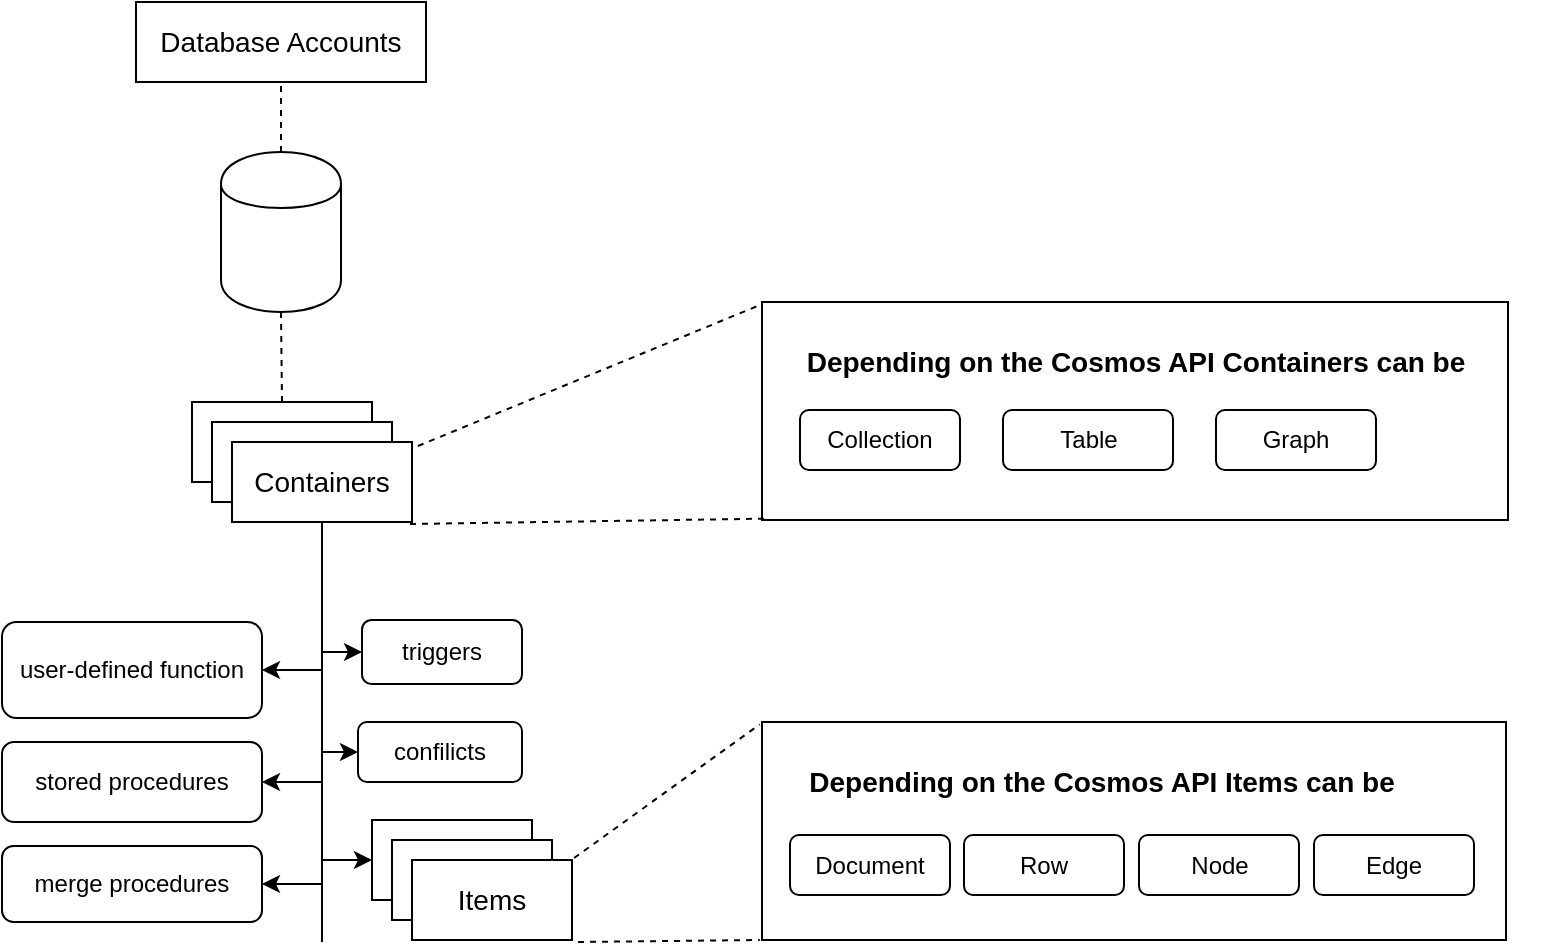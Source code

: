 <mxfile version="12.1.3" type="device" pages="1"><diagram id="UI_aruW3gboUpw8oPIZ9" name="Page-1"><mxGraphModel dx="1872" dy="667" grid="1" gridSize="10" guides="1" tooltips="1" connect="1" arrows="1" fold="1" page="1" pageScale="1" pageWidth="850" pageHeight="1100" math="0" shadow="0"><root><mxCell id="0"/><mxCell id="1" parent="0"/><mxCell id="bK72PjyiV4CKTZyDzxav-31" value="" style="rounded=0;whiteSpace=wrap;html=1;" parent="1" vertex="1"><mxGeometry x="420" y="500" width="372" height="109" as="geometry"/></mxCell><mxCell id="bK72PjyiV4CKTZyDzxav-30" value="" style="rounded=0;whiteSpace=wrap;html=1;" parent="1" vertex="1"><mxGeometry x="420" y="290" width="373" height="109" as="geometry"/></mxCell><mxCell id="bK72PjyiV4CKTZyDzxav-1" value="&lt;font style=&quot;font-size: 14px&quot;&gt;Database Accounts&lt;/font&gt;" style="rounded=0;whiteSpace=wrap;html=1;" parent="1" vertex="1"><mxGeometry x="107" y="140" width="145" height="40" as="geometry"/></mxCell><mxCell id="bK72PjyiV4CKTZyDzxav-3" value="Containers" style="rounded=0;whiteSpace=wrap;html=1;" parent="1" vertex="1"><mxGeometry x="135" y="340" width="90" height="40" as="geometry"/></mxCell><mxCell id="bK72PjyiV4CKTZyDzxav-4" value="" style="shape=cylinder;whiteSpace=wrap;html=1;boundedLbl=1;backgroundOutline=1;" parent="1" vertex="1"><mxGeometry x="149.5" y="215" width="60" height="80" as="geometry"/></mxCell><mxCell id="bK72PjyiV4CKTZyDzxav-5" value="Containers" style="rounded=0;whiteSpace=wrap;html=1;" parent="1" vertex="1"><mxGeometry x="145" y="350" width="90" height="40" as="geometry"/></mxCell><mxCell id="bK72PjyiV4CKTZyDzxav-6" value="&lt;font style=&quot;font-size: 14px&quot;&gt;Containers&lt;/font&gt;" style="rounded=0;whiteSpace=wrap;html=1;" parent="1" vertex="1"><mxGeometry x="155" y="360" width="90" height="40" as="geometry"/></mxCell><mxCell id="bK72PjyiV4CKTZyDzxav-8" value="Collection" style="rounded=1;whiteSpace=wrap;html=1;" parent="1" vertex="1"><mxGeometry x="439" y="344" width="80" height="30" as="geometry"/></mxCell><mxCell id="bK72PjyiV4CKTZyDzxav-9" value="Table" style="rounded=1;whiteSpace=wrap;html=1;" parent="1" vertex="1"><mxGeometry x="540.5" y="344" width="85" height="30" as="geometry"/></mxCell><mxCell id="bK72PjyiV4CKTZyDzxav-10" value="Graph" style="rounded=1;whiteSpace=wrap;html=1;" parent="1" vertex="1"><mxGeometry x="647" y="344" width="80" height="30" as="geometry"/></mxCell><mxCell id="bK72PjyiV4CKTZyDzxav-13" value="Document" style="rounded=1;whiteSpace=wrap;html=1;" parent="1" vertex="1"><mxGeometry x="434" y="556.5" width="80" height="30" as="geometry"/></mxCell><mxCell id="bK72PjyiV4CKTZyDzxav-14" value="Row" style="rounded=1;whiteSpace=wrap;html=1;" parent="1" vertex="1"><mxGeometry x="521" y="556.5" width="80" height="30" as="geometry"/></mxCell><mxCell id="bK72PjyiV4CKTZyDzxav-15" value="Node" style="rounded=1;whiteSpace=wrap;html=1;" parent="1" vertex="1"><mxGeometry x="608.5" y="556.5" width="80" height="30" as="geometry"/></mxCell><mxCell id="bK72PjyiV4CKTZyDzxav-16" value="Edge" style="rounded=1;whiteSpace=wrap;html=1;" parent="1" vertex="1"><mxGeometry x="696" y="556.5" width="80" height="30" as="geometry"/></mxCell><mxCell id="bK72PjyiV4CKTZyDzxav-28" value="&lt;b&gt;&lt;font style=&quot;font-size: 14px&quot;&gt;Depending on the Cosmos API Items can be&lt;/font&gt;&lt;/b&gt; " style="text;html=1;strokeColor=none;fillColor=none;align=center;verticalAlign=middle;whiteSpace=wrap;rounded=0;" parent="1" vertex="1"><mxGeometry x="420" y="520" width="340" height="20" as="geometry"/></mxCell><mxCell id="bK72PjyiV4CKTZyDzxav-21" value="&lt;b&gt;&lt;font style=&quot;font-size: 14px&quot;&gt;Depending on the Cosmos API Containers can be&lt;br&gt;&lt;/font&gt;&lt;/b&gt;" style="text;html=1;strokeColor=none;fillColor=none;align=center;verticalAlign=middle;whiteSpace=wrap;rounded=0;" parent="1" vertex="1"><mxGeometry x="393.5" y="310" width="426" height="20" as="geometry"/></mxCell><mxCell id="bK72PjyiV4CKTZyDzxav-35" value="stored procedures" style="rounded=1;whiteSpace=wrap;html=1;" parent="1" vertex="1"><mxGeometry x="40" y="510" width="130" height="40" as="geometry"/></mxCell><mxCell id="bK72PjyiV4CKTZyDzxav-36" value="user-defined function" style="rounded=1;whiteSpace=wrap;html=1;" parent="1" vertex="1"><mxGeometry x="40" y="450" width="130" height="48" as="geometry"/></mxCell><mxCell id="bK72PjyiV4CKTZyDzxav-37" value="merge procedures" style="rounded=1;whiteSpace=wrap;html=1;" parent="1" vertex="1"><mxGeometry x="40" y="562" width="130" height="38" as="geometry"/></mxCell><mxCell id="bK72PjyiV4CKTZyDzxav-38" value="triggers" style="rounded=1;whiteSpace=wrap;html=1;" parent="1" vertex="1"><mxGeometry x="220" y="449" width="80" height="32" as="geometry"/></mxCell><mxCell id="bK72PjyiV4CKTZyDzxav-39" value="&lt;div&gt;confilicts&lt;/div&gt;" style="rounded=1;whiteSpace=wrap;html=1;" parent="1" vertex="1"><mxGeometry x="218" y="500" width="82" height="30" as="geometry"/></mxCell><mxCell id="bK72PjyiV4CKTZyDzxav-41" value="&lt;div&gt;&lt;font style=&quot;font-size: 14px&quot;&gt;Items&lt;/font&gt;&lt;/div&gt;" style="rounded=0;whiteSpace=wrap;html=1;" parent="1" vertex="1"><mxGeometry x="225" y="549" width="80" height="40" as="geometry"/></mxCell><mxCell id="bK72PjyiV4CKTZyDzxav-42" value="&lt;div&gt;&lt;font style=&quot;font-size: 14px&quot;&gt;Items&lt;/font&gt;&lt;/div&gt;" style="rounded=0;whiteSpace=wrap;html=1;" parent="1" vertex="1"><mxGeometry x="235" y="559" width="80" height="40" as="geometry"/></mxCell><mxCell id="bK72PjyiV4CKTZyDzxav-43" value="&lt;div&gt;&lt;font style=&quot;font-size: 14px&quot;&gt;Items&lt;/font&gt;&lt;/div&gt;" style="rounded=0;whiteSpace=wrap;html=1;" parent="1" vertex="1"><mxGeometry x="245" y="569" width="80" height="40" as="geometry"/></mxCell><mxCell id="bK72PjyiV4CKTZyDzxav-44" value="" style="endArrow=none;html=1;entryX=0.5;entryY=1;entryDx=0;entryDy=0;" parent="1" target="bK72PjyiV4CKTZyDzxav-6" edge="1"><mxGeometry width="50" height="50" relative="1" as="geometry"><mxPoint x="200" y="610" as="sourcePoint"/><mxPoint x="100" y="640" as="targetPoint"/></mxGeometry></mxCell><mxCell id="bK72PjyiV4CKTZyDzxav-45" value="" style="endArrow=classic;html=1;entryX=0;entryY=0.5;entryDx=0;entryDy=0;" parent="1" target="bK72PjyiV4CKTZyDzxav-41" edge="1"><mxGeometry width="50" height="50" relative="1" as="geometry"><mxPoint x="200" y="569" as="sourcePoint"/><mxPoint x="100" y="659" as="targetPoint"/></mxGeometry></mxCell><mxCell id="bK72PjyiV4CKTZyDzxav-46" value="" style="endArrow=classic;html=1;entryX=0;entryY=0.5;entryDx=0;entryDy=0;" parent="1" target="bK72PjyiV4CKTZyDzxav-39" edge="1"><mxGeometry width="50" height="50" relative="1" as="geometry"><mxPoint x="200" y="515" as="sourcePoint"/><mxPoint x="100" y="680" as="targetPoint"/></mxGeometry></mxCell><mxCell id="bK72PjyiV4CKTZyDzxav-47" value="" style="endArrow=classic;html=1;entryX=0;entryY=0.5;entryDx=0;entryDy=0;" parent="1" target="bK72PjyiV4CKTZyDzxav-38" edge="1"><mxGeometry width="50" height="50" relative="1" as="geometry"><mxPoint x="200" y="465" as="sourcePoint"/><mxPoint x="100" y="680" as="targetPoint"/></mxGeometry></mxCell><mxCell id="bK72PjyiV4CKTZyDzxav-48" value="" style="endArrow=classic;html=1;entryX=1;entryY=0.5;entryDx=0;entryDy=0;" parent="1" target="bK72PjyiV4CKTZyDzxav-36" edge="1"><mxGeometry width="50" height="50" relative="1" as="geometry"><mxPoint x="200" y="474" as="sourcePoint"/><mxPoint x="100" y="680" as="targetPoint"/></mxGeometry></mxCell><mxCell id="bK72PjyiV4CKTZyDzxav-49" value="" style="endArrow=classic;html=1;entryX=1;entryY=0.5;entryDx=0;entryDy=0;" parent="1" target="bK72PjyiV4CKTZyDzxav-35" edge="1"><mxGeometry width="50" height="50" relative="1" as="geometry"><mxPoint x="200" y="530" as="sourcePoint"/><mxPoint x="100" y="680" as="targetPoint"/></mxGeometry></mxCell><mxCell id="bK72PjyiV4CKTZyDzxav-50" value="" style="endArrow=classic;html=1;entryX=1;entryY=0.5;entryDx=0;entryDy=0;" parent="1" target="bK72PjyiV4CKTZyDzxav-37" edge="1"><mxGeometry width="50" height="50" relative="1" as="geometry"><mxPoint x="200" y="581" as="sourcePoint"/><mxPoint x="100" y="680" as="targetPoint"/></mxGeometry></mxCell><mxCell id="bK72PjyiV4CKTZyDzxav-51" value="" style="endArrow=none;dashed=1;html=1;entryX=0.5;entryY=1;entryDx=0;entryDy=0;exitX=0.5;exitY=0;exitDx=0;exitDy=0;" parent="1" source="bK72PjyiV4CKTZyDzxav-4" target="bK72PjyiV4CKTZyDzxav-1" edge="1"><mxGeometry width="50" height="50" relative="1" as="geometry"><mxPoint x="32" y="690" as="sourcePoint"/><mxPoint x="82" y="640" as="targetPoint"/></mxGeometry></mxCell><mxCell id="bK72PjyiV4CKTZyDzxav-52" value="" style="endArrow=none;dashed=1;html=1;entryX=0.5;entryY=1;entryDx=0;entryDy=0;exitX=0.5;exitY=0;exitDx=0;exitDy=0;" parent="1" source="bK72PjyiV4CKTZyDzxav-3" target="bK72PjyiV4CKTZyDzxav-4" edge="1"><mxGeometry width="50" height="50" relative="1" as="geometry"><mxPoint x="42" y="700" as="sourcePoint"/><mxPoint x="92" y="650" as="targetPoint"/></mxGeometry></mxCell><mxCell id="bK72PjyiV4CKTZyDzxav-53" value="" style="endArrow=none;dashed=1;html=1;entryX=-0.005;entryY=0.017;entryDx=0;entryDy=0;entryPerimeter=0;exitX=1.033;exitY=0.05;exitDx=0;exitDy=0;exitPerimeter=0;" parent="1" source="bK72PjyiV4CKTZyDzxav-6" target="bK72PjyiV4CKTZyDzxav-30" edge="1"><mxGeometry width="50" height="50" relative="1" as="geometry"><mxPoint x="42" y="680" as="sourcePoint"/><mxPoint x="92" y="630" as="targetPoint"/></mxGeometry></mxCell><mxCell id="bK72PjyiV4CKTZyDzxav-54" value="" style="endArrow=none;dashed=1;html=1;entryX=0.003;entryY=0.994;entryDx=0;entryDy=0;entryPerimeter=0;exitX=0.989;exitY=1.025;exitDx=0;exitDy=0;exitPerimeter=0;" parent="1" source="bK72PjyiV4CKTZyDzxav-6" target="bK72PjyiV4CKTZyDzxav-30" edge="1"><mxGeometry width="50" height="50" relative="1" as="geometry"><mxPoint x="42" y="680" as="sourcePoint"/><mxPoint x="92" y="630" as="targetPoint"/></mxGeometry></mxCell><mxCell id="bK72PjyiV4CKTZyDzxav-55" value="" style="endArrow=none;dashed=1;html=1;entryX=-0.003;entryY=0.011;entryDx=0;entryDy=0;entryPerimeter=0;exitX=1.013;exitY=-0.025;exitDx=0;exitDy=0;exitPerimeter=0;" parent="1" source="bK72PjyiV4CKTZyDzxav-43" target="bK72PjyiV4CKTZyDzxav-31" edge="1"><mxGeometry width="50" height="50" relative="1" as="geometry"><mxPoint x="42" y="680" as="sourcePoint"/><mxPoint x="92" y="630" as="targetPoint"/></mxGeometry></mxCell><mxCell id="bK72PjyiV4CKTZyDzxav-56" value="" style="endArrow=none;dashed=1;html=1;exitX=1.038;exitY=1.025;exitDx=0;exitDy=0;exitPerimeter=0;entryX=-0.003;entryY=1;entryDx=0;entryDy=0;entryPerimeter=0;" parent="1" source="bK72PjyiV4CKTZyDzxav-43" target="bK72PjyiV4CKTZyDzxav-31" edge="1"><mxGeometry width="50" height="50" relative="1" as="geometry"><mxPoint x="42" y="680" as="sourcePoint"/><mxPoint x="442" y="570" as="targetPoint"/></mxGeometry></mxCell></root></mxGraphModel></diagram></mxfile>